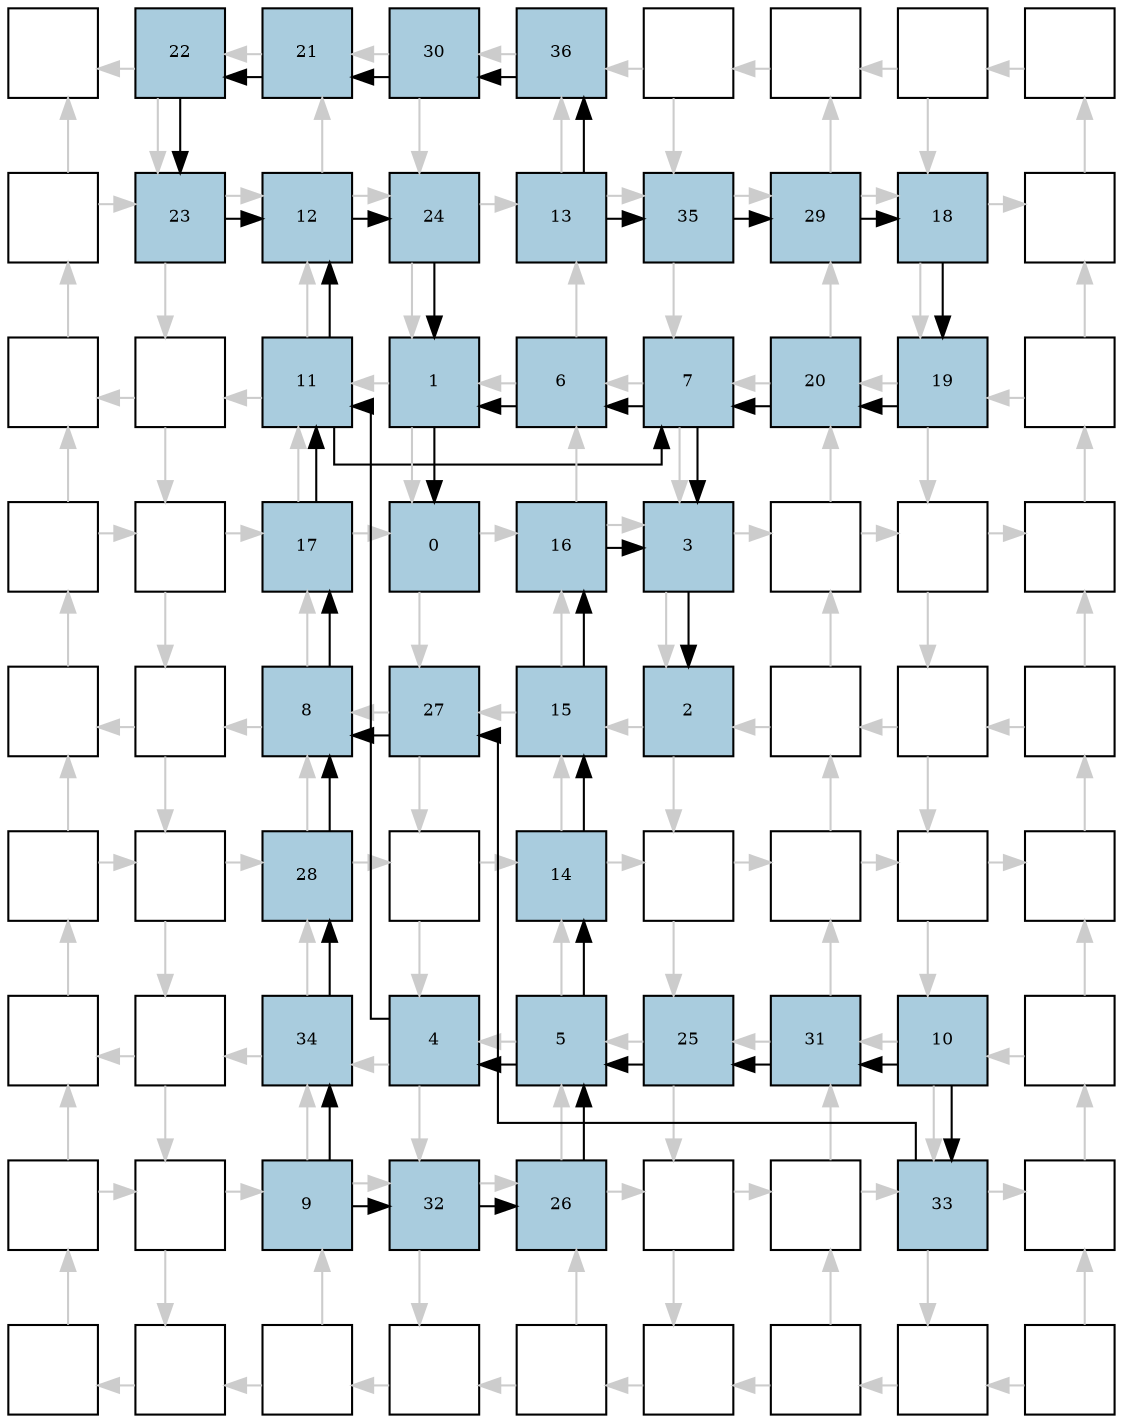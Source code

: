 digraph layout{
rankdir=TB; 

splines=ortho; 

node [style=filled shape=square fixedsize=true width=0.6];
0[label="", fontsize=8, fillcolor="#ffffff"];
1[label="22", fontsize=8, fillcolor="#a9ccde"];
2[label="21", fontsize=8, fillcolor="#a9ccde"];
3[label="30", fontsize=8, fillcolor="#a9ccde"];
4[label="36", fontsize=8, fillcolor="#a9ccde"];
5[label="", fontsize=8, fillcolor="#ffffff"];
6[label="", fontsize=8, fillcolor="#ffffff"];
7[label="", fontsize=8, fillcolor="#ffffff"];
8[label="", fontsize=8, fillcolor="#ffffff"];
9[label="", fontsize=8, fillcolor="#ffffff"];
10[label="23", fontsize=8, fillcolor="#a9ccde"];
11[label="12", fontsize=8, fillcolor="#a9ccde"];
12[label="24", fontsize=8, fillcolor="#a9ccde"];
13[label="13", fontsize=8, fillcolor="#a9ccde"];
14[label="35", fontsize=8, fillcolor="#a9ccde"];
15[label="29", fontsize=8, fillcolor="#a9ccde"];
16[label="18", fontsize=8, fillcolor="#a9ccde"];
17[label="", fontsize=8, fillcolor="#ffffff"];
18[label="", fontsize=8, fillcolor="#ffffff"];
19[label="", fontsize=8, fillcolor="#ffffff"];
20[label="11", fontsize=8, fillcolor="#a9ccde"];
21[label="1", fontsize=8, fillcolor="#a9ccde"];
22[label="6", fontsize=8, fillcolor="#a9ccde"];
23[label="7", fontsize=8, fillcolor="#a9ccde"];
24[label="20", fontsize=8, fillcolor="#a9ccde"];
25[label="19", fontsize=8, fillcolor="#a9ccde"];
26[label="", fontsize=8, fillcolor="#ffffff"];
27[label="", fontsize=8, fillcolor="#ffffff"];
28[label="", fontsize=8, fillcolor="#ffffff"];
29[label="17", fontsize=8, fillcolor="#a9ccde"];
30[label="0", fontsize=8, fillcolor="#a9ccde"];
31[label="16", fontsize=8, fillcolor="#a9ccde"];
32[label="3", fontsize=8, fillcolor="#a9ccde"];
33[label="", fontsize=8, fillcolor="#ffffff"];
34[label="", fontsize=8, fillcolor="#ffffff"];
35[label="", fontsize=8, fillcolor="#ffffff"];
36[label="", fontsize=8, fillcolor="#ffffff"];
37[label="", fontsize=8, fillcolor="#ffffff"];
38[label="8", fontsize=8, fillcolor="#a9ccde"];
39[label="27", fontsize=8, fillcolor="#a9ccde"];
40[label="15", fontsize=8, fillcolor="#a9ccde"];
41[label="2", fontsize=8, fillcolor="#a9ccde"];
42[label="", fontsize=8, fillcolor="#ffffff"];
43[label="", fontsize=8, fillcolor="#ffffff"];
44[label="", fontsize=8, fillcolor="#ffffff"];
45[label="", fontsize=8, fillcolor="#ffffff"];
46[label="", fontsize=8, fillcolor="#ffffff"];
47[label="28", fontsize=8, fillcolor="#a9ccde"];
48[label="", fontsize=8, fillcolor="#ffffff"];
49[label="14", fontsize=8, fillcolor="#a9ccde"];
50[label="", fontsize=8, fillcolor="#ffffff"];
51[label="", fontsize=8, fillcolor="#ffffff"];
52[label="", fontsize=8, fillcolor="#ffffff"];
53[label="", fontsize=8, fillcolor="#ffffff"];
54[label="", fontsize=8, fillcolor="#ffffff"];
55[label="", fontsize=8, fillcolor="#ffffff"];
56[label="34", fontsize=8, fillcolor="#a9ccde"];
57[label="4", fontsize=8, fillcolor="#a9ccde"];
58[label="5", fontsize=8, fillcolor="#a9ccde"];
59[label="25", fontsize=8, fillcolor="#a9ccde"];
60[label="31", fontsize=8, fillcolor="#a9ccde"];
61[label="10", fontsize=8, fillcolor="#a9ccde"];
62[label="", fontsize=8, fillcolor="#ffffff"];
63[label="", fontsize=8, fillcolor="#ffffff"];
64[label="", fontsize=8, fillcolor="#ffffff"];
65[label="9", fontsize=8, fillcolor="#a9ccde"];
66[label="32", fontsize=8, fillcolor="#a9ccde"];
67[label="26", fontsize=8, fillcolor="#a9ccde"];
68[label="", fontsize=8, fillcolor="#ffffff"];
69[label="", fontsize=8, fillcolor="#ffffff"];
70[label="33", fontsize=8, fillcolor="#a9ccde"];
71[label="", fontsize=8, fillcolor="#ffffff"];
72[label="", fontsize=8, fillcolor="#ffffff"];
73[label="", fontsize=8, fillcolor="#ffffff"];
74[label="", fontsize=8, fillcolor="#ffffff"];
75[label="", fontsize=8, fillcolor="#ffffff"];
76[label="", fontsize=8, fillcolor="#ffffff"];
77[label="", fontsize=8, fillcolor="#ffffff"];
78[label="", fontsize=8, fillcolor="#ffffff"];
79[label="", fontsize=8, fillcolor="#ffffff"];
80[label="", fontsize=8, fillcolor="#ffffff"];
edge [constraint=false, style=vis];
1 -> 0 [color="#cccccc"];
1 -> 10 [color="#cccccc"];
2 -> 1 [color="#cccccc"];
3 -> 2 [color="#cccccc"];
3 -> 12 [color="#cccccc"];
4 -> 3 [color="#cccccc"];
5 -> 4 [color="#cccccc"];
5 -> 14 [color="#cccccc"];
6 -> 5 [color="#cccccc"];
7 -> 6 [color="#cccccc"];
7 -> 16 [color="#cccccc"];
8 -> 7 [color="#cccccc"];
9 -> 10 [color="#cccccc"];
9 -> 0 [color="#cccccc"];
10 -> 19 [color="#cccccc"];
10 -> 11 [color="#cccccc"];
11 -> 12 [color="#cccccc"];
11 -> 2 [color="#cccccc"];
12 -> 21 [color="#cccccc"];
12 -> 13 [color="#cccccc"];
13 -> 14 [color="#cccccc"];
13 -> 4 [color="#cccccc"];
14 -> 23 [color="#cccccc"];
14 -> 15 [color="#cccccc"];
15 -> 16 [color="#cccccc"];
15 -> 6 [color="#cccccc"];
16 -> 25 [color="#cccccc"];
16 -> 17 [color="#cccccc"];
17 -> 8 [color="#cccccc"];
18 -> 9 [color="#cccccc"];
19 -> 18 [color="#cccccc"];
19 -> 28 [color="#cccccc"];
20 -> 11 [color="#cccccc"];
20 -> 19 [color="#cccccc"];
21 -> 20 [color="#cccccc"];
21 -> 30 [color="#cccccc"];
22 -> 13 [color="#cccccc"];
22 -> 21 [color="#cccccc"];
23 -> 22 [color="#cccccc"];
23 -> 32 [color="#cccccc"];
24 -> 15 [color="#cccccc"];
24 -> 23 [color="#cccccc"];
25 -> 24 [color="#cccccc"];
25 -> 34 [color="#cccccc"];
26 -> 17 [color="#cccccc"];
26 -> 25 [color="#cccccc"];
27 -> 28 [color="#cccccc"];
27 -> 18 [color="#cccccc"];
28 -> 37 [color="#cccccc"];
28 -> 29 [color="#cccccc"];
29 -> 30 [color="#cccccc"];
29 -> 20 [color="#cccccc"];
30 -> 39 [color="#cccccc"];
30 -> 31 [color="#cccccc"];
31 -> 32 [color="#cccccc"];
31 -> 22 [color="#cccccc"];
32 -> 41 [color="#cccccc"];
32 -> 33 [color="#cccccc"];
33 -> 34 [color="#cccccc"];
33 -> 24 [color="#cccccc"];
34 -> 43 [color="#cccccc"];
34 -> 35 [color="#cccccc"];
35 -> 26 [color="#cccccc"];
36 -> 27 [color="#cccccc"];
37 -> 36 [color="#cccccc"];
37 -> 46 [color="#cccccc"];
38 -> 29 [color="#cccccc"];
38 -> 37 [color="#cccccc"];
39 -> 38 [color="#cccccc"];
39 -> 48 [color="#cccccc"];
40 -> 31 [color="#cccccc"];
40 -> 39 [color="#cccccc"];
41 -> 40 [color="#cccccc"];
41 -> 50 [color="#cccccc"];
42 -> 33 [color="#cccccc"];
42 -> 41 [color="#cccccc"];
43 -> 42 [color="#cccccc"];
43 -> 52 [color="#cccccc"];
44 -> 35 [color="#cccccc"];
44 -> 43 [color="#cccccc"];
45 -> 46 [color="#cccccc"];
45 -> 36 [color="#cccccc"];
46 -> 55 [color="#cccccc"];
46 -> 47 [color="#cccccc"];
47 -> 48 [color="#cccccc"];
47 -> 38 [color="#cccccc"];
48 -> 57 [color="#cccccc"];
48 -> 49 [color="#cccccc"];
49 -> 50 [color="#cccccc"];
49 -> 40 [color="#cccccc"];
50 -> 59 [color="#cccccc"];
50 -> 51 [color="#cccccc"];
51 -> 52 [color="#cccccc"];
51 -> 42 [color="#cccccc"];
52 -> 61 [color="#cccccc"];
52 -> 53 [color="#cccccc"];
53 -> 44 [color="#cccccc"];
54 -> 45 [color="#cccccc"];
55 -> 54 [color="#cccccc"];
55 -> 64 [color="#cccccc"];
56 -> 47 [color="#cccccc"];
56 -> 55 [color="#cccccc"];
57 -> 56 [color="#cccccc"];
57 -> 66 [color="#cccccc"];
58 -> 49 [color="#cccccc"];
58 -> 57 [color="#cccccc"];
59 -> 58 [color="#cccccc"];
59 -> 68 [color="#cccccc"];
60 -> 51 [color="#cccccc"];
60 -> 59 [color="#cccccc"];
61 -> 60 [color="#cccccc"];
61 -> 70 [color="#cccccc"];
62 -> 53 [color="#cccccc"];
62 -> 61 [color="#cccccc"];
63 -> 64 [color="#cccccc"];
63 -> 54 [color="#cccccc"];
64 -> 73 [color="#cccccc"];
64 -> 65 [color="#cccccc"];
65 -> 66 [color="#cccccc"];
65 -> 56 [color="#cccccc"];
66 -> 75 [color="#cccccc"];
66 -> 67 [color="#cccccc"];
67 -> 68 [color="#cccccc"];
67 -> 58 [color="#cccccc"];
68 -> 77 [color="#cccccc"];
68 -> 69 [color="#cccccc"];
69 -> 70 [color="#cccccc"];
69 -> 60 [color="#cccccc"];
70 -> 79 [color="#cccccc"];
70 -> 71 [color="#cccccc"];
71 -> 62 [color="#cccccc"];
72 -> 63 [color="#cccccc"];
73 -> 72 [color="#cccccc"];
74 -> 65 [color="#cccccc"];
74 -> 73 [color="#cccccc"];
75 -> 74 [color="#cccccc"];
76 -> 67 [color="#cccccc"];
76 -> 75 [color="#cccccc"];
77 -> 76 [color="#cccccc"];
78 -> 69 [color="#cccccc"];
78 -> 77 [color="#cccccc"];
79 -> 78 [color="#cccccc"];
80 -> 71 [color="#cccccc"];
80 -> 79 [color="#cccccc"];
21 -> 30;
32 -> 41;
58 -> 57;
23 -> 32;
58 -> 49;
49 -> 40;
40 -> 31;
31 -> 32;
23 -> 22;
61 -> 60;
60 -> 59;
59 -> 58;
65 -> 66;
66 -> 67;
67 -> 58;
61 -> 70;
70 -> 39;
39 -> 38;
65 -> 56;
56 -> 47;
47 -> 38;
57 -> 20;
38 -> 29;
29 -> 20;
20 -> 23;
13 -> 14;
14 -> 15;
15 -> 16;
16 -> 25;
25 -> 24;
24 -> 23;
20 -> 11;
13 -> 4;
4 -> 3;
3 -> 2;
2 -> 1;
1 -> 10;
10 -> 11;
22 -> 21;
11 -> 12;
12 -> 21;
edge [constraint=true, style=invis];
0 -> 9 -> 18 -> 27 -> 36 -> 45 -> 54 -> 63 -> 72;
1 -> 10 -> 19 -> 28 -> 37 -> 46 -> 55 -> 64 -> 73;
2 -> 11 -> 20 -> 29 -> 38 -> 47 -> 56 -> 65 -> 74;
3 -> 12 -> 21 -> 30 -> 39 -> 48 -> 57 -> 66 -> 75;
4 -> 13 -> 22 -> 31 -> 40 -> 49 -> 58 -> 67 -> 76;
5 -> 14 -> 23 -> 32 -> 41 -> 50 -> 59 -> 68 -> 77;
6 -> 15 -> 24 -> 33 -> 42 -> 51 -> 60 -> 69 -> 78;
7 -> 16 -> 25 -> 34 -> 43 -> 52 -> 61 -> 70 -> 79;
8 -> 17 -> 26 -> 35 -> 44 -> 53 -> 62 -> 71 -> 80;
rank = same { 0 -> 1 -> 2 -> 3 -> 4 -> 5 -> 6 -> 7 -> 8;};
rank = same { 9 -> 10 -> 11 -> 12 -> 13 -> 14 -> 15 -> 16 -> 17;};
rank = same { 18 -> 19 -> 20 -> 21 -> 22 -> 23 -> 24 -> 25 -> 26;};
rank = same { 27 -> 28 -> 29 -> 30 -> 31 -> 32 -> 33 -> 34 -> 35;};
rank = same { 36 -> 37 -> 38 -> 39 -> 40 -> 41 -> 42 -> 43 -> 44;};
rank = same { 45 -> 46 -> 47 -> 48 -> 49 -> 50 -> 51 -> 52 -> 53;};
rank = same { 54 -> 55 -> 56 -> 57 -> 58 -> 59 -> 60 -> 61 -> 62;};
rank = same { 63 -> 64 -> 65 -> 66 -> 67 -> 68 -> 69 -> 70 -> 71;};
rank = same { 72 -> 73 -> 74 -> 75 -> 76 -> 77 -> 78 -> 79 -> 80;};
}
